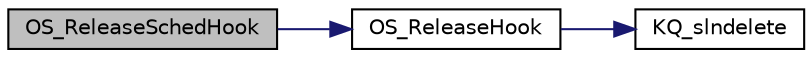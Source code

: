 digraph "OS_ReleaseSchedHook"
{
  edge [fontname="Helvetica",fontsize="10",labelfontname="Helvetica",labelfontsize="10"];
  node [fontname="Helvetica",fontsize="10",shape=record];
  rankdir="LR";
  Node1 [label="OS_ReleaseSchedHook",height=0.2,width=0.4,color="black", fillcolor="grey75", style="filled" fontcolor="black"];
  Node1 -> Node2 [color="midnightblue",fontsize="10",style="solid",fontname="Helvetica"];
  Node2 [label="OS_ReleaseHook",height=0.2,width=0.4,color="black", fillcolor="white", style="filled",URL="$group__pico.html#ga02e74cf162efb94bc46250224410177d"];
  Node2 -> Node3 [color="midnightblue",fontsize="10",style="solid",fontname="Helvetica"];
  Node3 [label="KQ_slndelete",height=0.2,width=0.4,color="black", fillcolor="white", style="filled",URL="$group__pico.html#ga984e08a78a5e20de2d9a86bb16fa9f67"];
}
